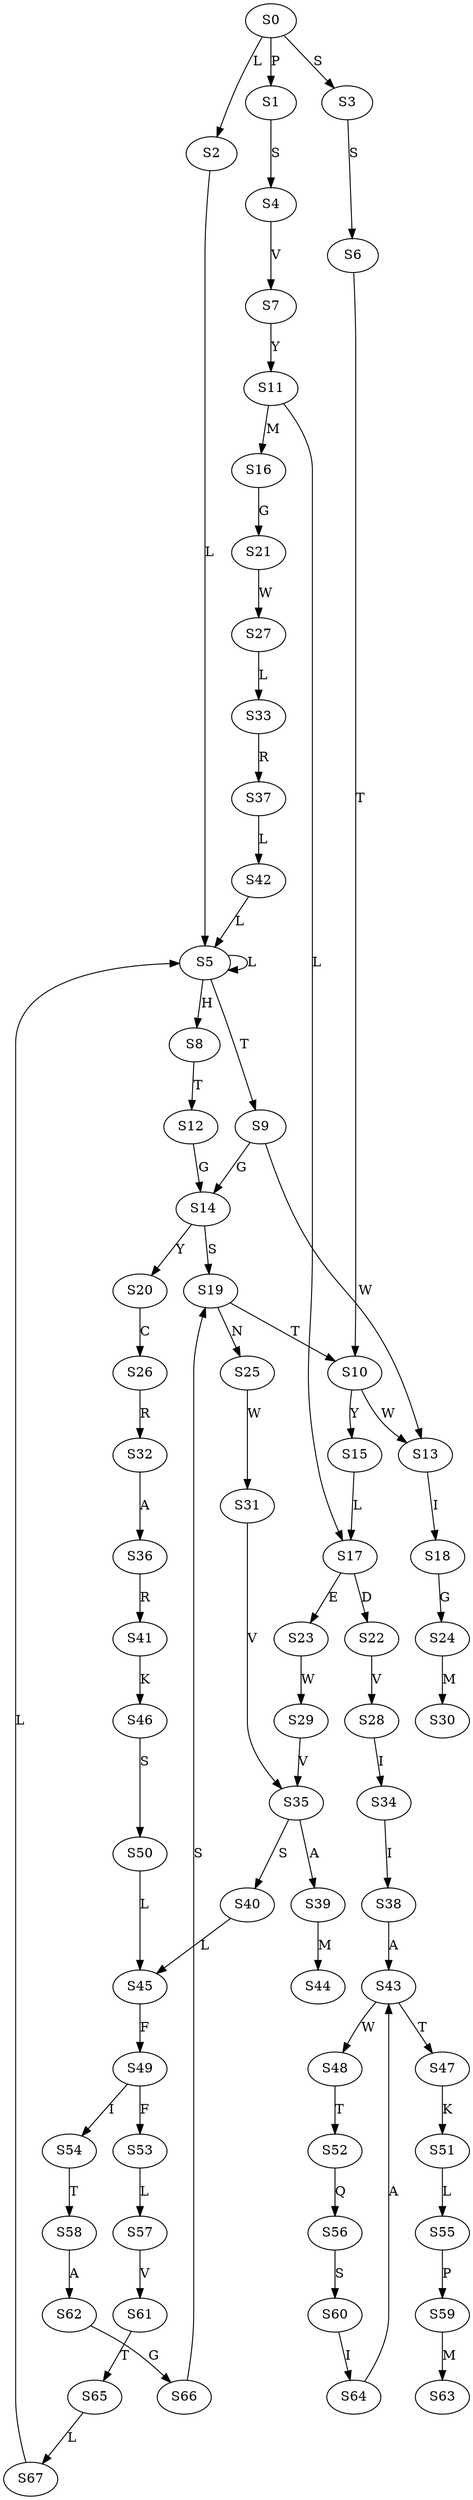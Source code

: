 strict digraph  {
	S0 -> S1 [ label = P ];
	S0 -> S2 [ label = L ];
	S0 -> S3 [ label = S ];
	S1 -> S4 [ label = S ];
	S2 -> S5 [ label = L ];
	S3 -> S6 [ label = S ];
	S4 -> S7 [ label = V ];
	S5 -> S8 [ label = H ];
	S5 -> S5 [ label = L ];
	S5 -> S9 [ label = T ];
	S6 -> S10 [ label = T ];
	S7 -> S11 [ label = Y ];
	S8 -> S12 [ label = T ];
	S9 -> S13 [ label = W ];
	S9 -> S14 [ label = G ];
	S10 -> S15 [ label = Y ];
	S10 -> S13 [ label = W ];
	S11 -> S16 [ label = M ];
	S11 -> S17 [ label = L ];
	S12 -> S14 [ label = G ];
	S13 -> S18 [ label = I ];
	S14 -> S19 [ label = S ];
	S14 -> S20 [ label = Y ];
	S15 -> S17 [ label = L ];
	S16 -> S21 [ label = G ];
	S17 -> S22 [ label = D ];
	S17 -> S23 [ label = E ];
	S18 -> S24 [ label = G ];
	S19 -> S25 [ label = N ];
	S19 -> S10 [ label = T ];
	S20 -> S26 [ label = C ];
	S21 -> S27 [ label = W ];
	S22 -> S28 [ label = V ];
	S23 -> S29 [ label = W ];
	S24 -> S30 [ label = M ];
	S25 -> S31 [ label = W ];
	S26 -> S32 [ label = R ];
	S27 -> S33 [ label = L ];
	S28 -> S34 [ label = I ];
	S29 -> S35 [ label = V ];
	S31 -> S35 [ label = V ];
	S32 -> S36 [ label = A ];
	S33 -> S37 [ label = R ];
	S34 -> S38 [ label = I ];
	S35 -> S39 [ label = A ];
	S35 -> S40 [ label = S ];
	S36 -> S41 [ label = R ];
	S37 -> S42 [ label = L ];
	S38 -> S43 [ label = A ];
	S39 -> S44 [ label = M ];
	S40 -> S45 [ label = L ];
	S41 -> S46 [ label = K ];
	S42 -> S5 [ label = L ];
	S43 -> S47 [ label = T ];
	S43 -> S48 [ label = W ];
	S45 -> S49 [ label = F ];
	S46 -> S50 [ label = S ];
	S47 -> S51 [ label = K ];
	S48 -> S52 [ label = T ];
	S49 -> S53 [ label = F ];
	S49 -> S54 [ label = I ];
	S50 -> S45 [ label = L ];
	S51 -> S55 [ label = L ];
	S52 -> S56 [ label = Q ];
	S53 -> S57 [ label = L ];
	S54 -> S58 [ label = T ];
	S55 -> S59 [ label = P ];
	S56 -> S60 [ label = S ];
	S57 -> S61 [ label = V ];
	S58 -> S62 [ label = A ];
	S59 -> S63 [ label = M ];
	S60 -> S64 [ label = I ];
	S61 -> S65 [ label = T ];
	S62 -> S66 [ label = G ];
	S64 -> S43 [ label = A ];
	S65 -> S67 [ label = L ];
	S66 -> S19 [ label = S ];
	S67 -> S5 [ label = L ];
}
